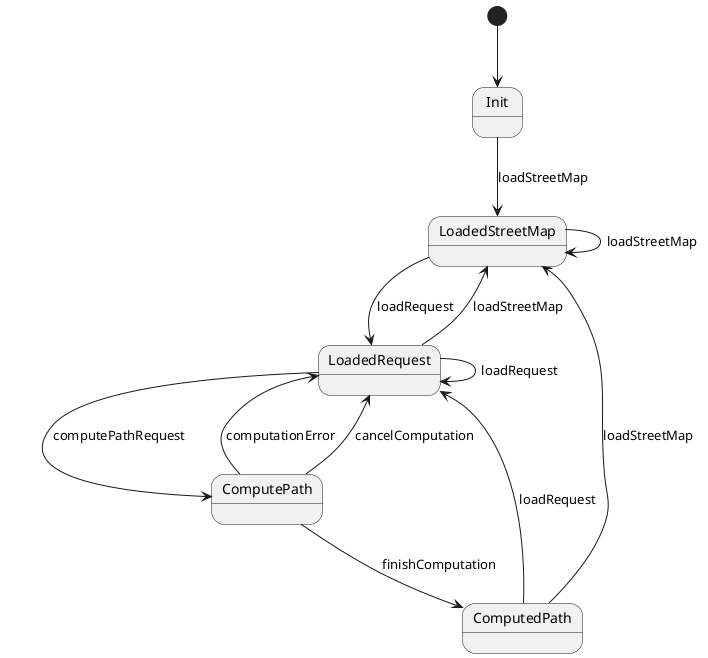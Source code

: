 @startuml

[*] --> Init
Init --> LoadedStreetMap: loadStreetMap
LoadedStreetMap --> LoadedRequest: loadRequest
LoadedRequest --> ComputePath: computePathRequest
ComputePath --> ComputedPath: finishComputation

ComputePath --> LoadedRequest: computationError
ComputePath --> LoadedRequest: cancelComputation

LoadedStreetMap --> LoadedStreetMap: loadStreetMap
LoadedRequest --> LoadedStreetMap: loadStreetMap
ComputedPath --> LoadedStreetMap: loadStreetMap

LoadedRequest --> LoadedRequest: loadRequest
ComputedPath --> LoadedRequest: loadRequest

@enduml
